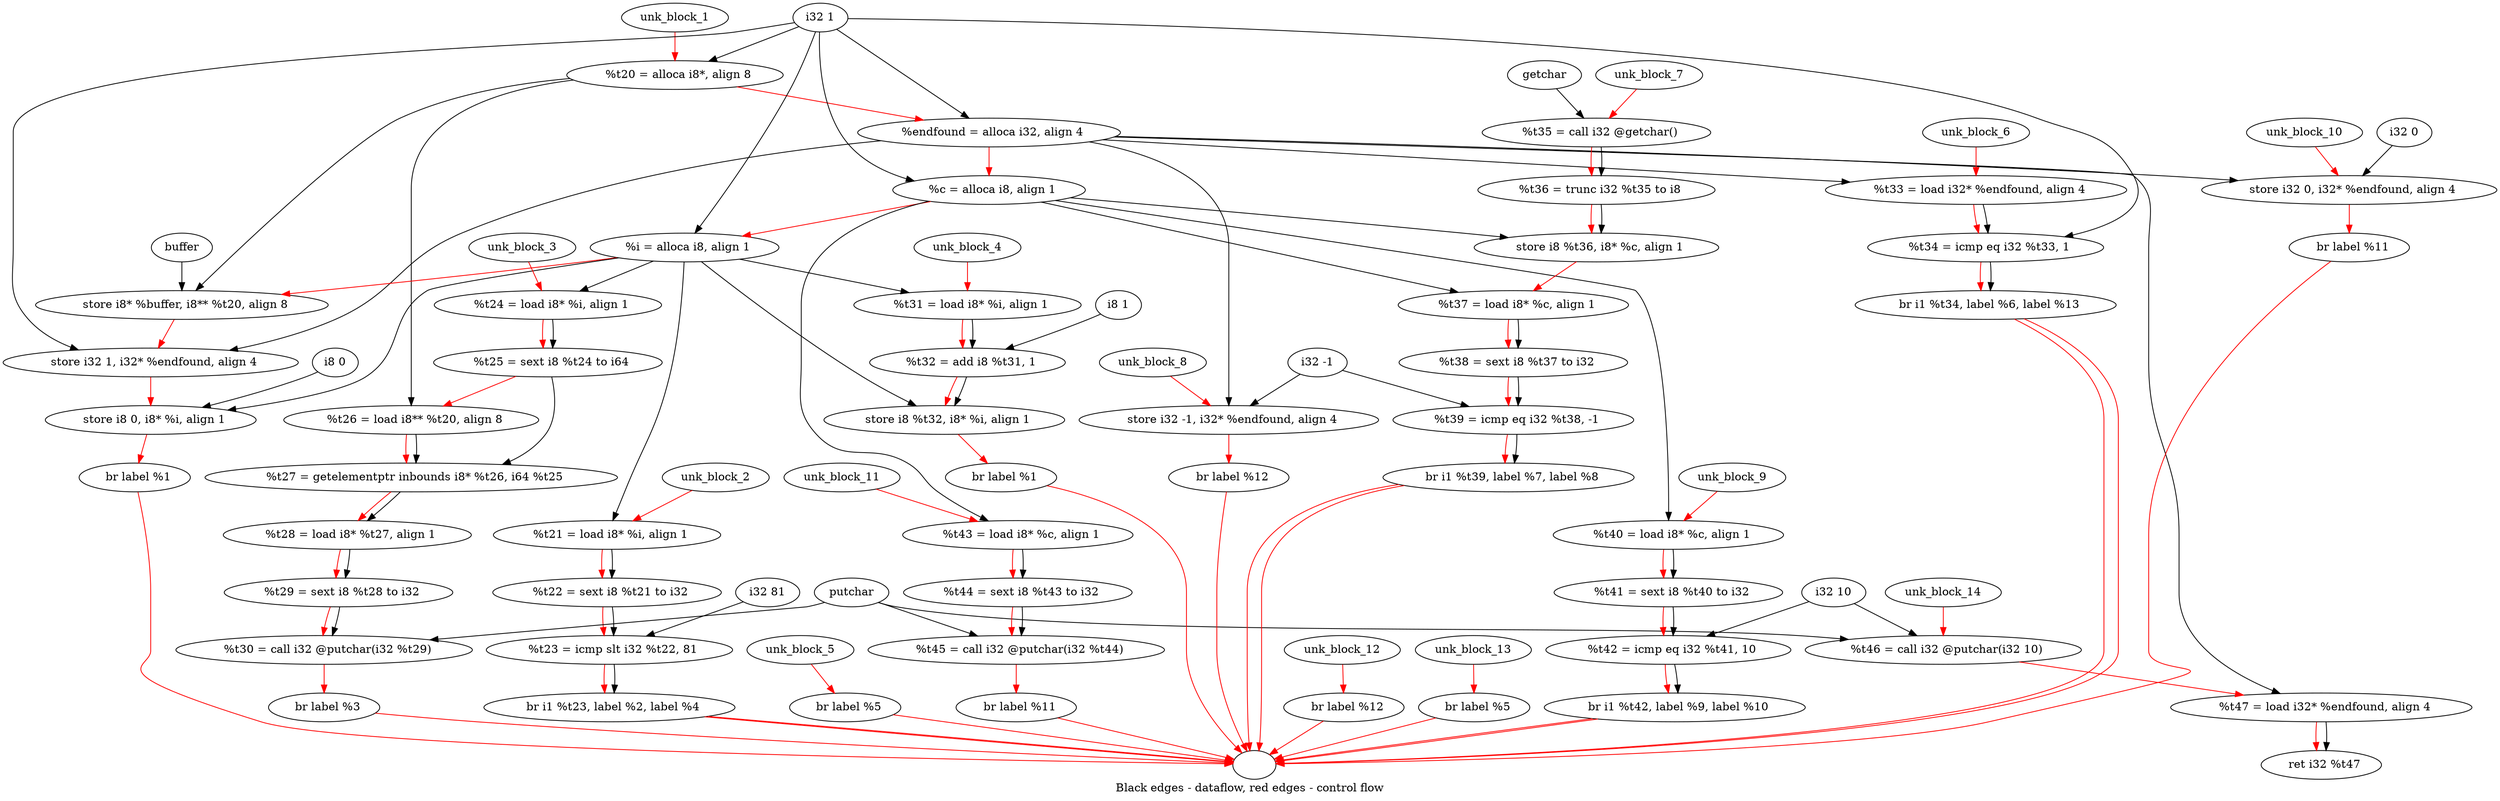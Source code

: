 digraph G {
compound=true
label="Black edges - dataflow, red edges - control flow"
"t20" [label="  %t20 = alloca i8*, align 8"]
"endfound" [label="  %endfound = alloca i32, align 4"]
"c" [label="  %c = alloca i8, align 1"]
"i" [label="  %i = alloca i8, align 1"]
"_1" [label="  store i8* %buffer, i8** %t20, align 8"]
"_2" [label="  store i32 1, i32* %endfound, align 4"]
"_3" [label="  store i8 0, i8* %i, align 1"]
"_4" [label="  br label %1"]
"unk_block_1" -> "t20"[color=red]
"i32 1" -> "t20"
"t20" -> "endfound"[color=red weight=2]
"i32 1" -> "endfound"
"endfound" -> "c"[color=red weight=2]
"i32 1" -> "c"
"c" -> "i"[color=red weight=2]
"i32 1" -> "i"
"i" -> "_1"[color=red weight=2]
"buffer" -> "_1"
"t20" -> "_1"
"_1" -> "_2"[color=red weight=2]
"i32 1" -> "_2"
"endfound" -> "_2"
"_2" -> "_3"[color=red weight=2]
"i8 0" -> "_3"
"i" -> "_3"
"_3" -> "_4"[color=red weight=2]
"_4" -> ""[color=red]

"t21" [label="  %t21 = load i8* %i, align 1"]
"t22" [label="  %t22 = sext i8 %t21 to i32"]
"t23" [label="  %t23 = icmp slt i32 %t22, 81"]
"_5" [label="  br i1 %t23, label %2, label %4"]
"unk_block_2" -> "t21"[color=red]
"i" -> "t21"
"t21" -> "t22"[color=red weight=2]
"t21" -> "t22"
"t22" -> "t23"[color=red weight=2]
"t22" -> "t23"
"i32 81" -> "t23"
"t23" -> "_5"[color=red weight=2]
"t23" -> "_5"
"_5" -> ""[color=red]
"_5" -> ""[color=red]

"t24" [label="  %t24 = load i8* %i, align 1"]
"t25" [label="  %t25 = sext i8 %t24 to i64"]
"t26" [label="  %t26 = load i8** %t20, align 8"]
"t27" [label="  %t27 = getelementptr inbounds i8* %t26, i64 %t25"]
"t28" [label="  %t28 = load i8* %t27, align 1"]
"t29" [label="  %t29 = sext i8 %t28 to i32"]
"t30" [label="  %t30 = call i32 @putchar(i32 %t29)"]
"_6" [label="  br label %3"]
"unk_block_3" -> "t24"[color=red]
"i" -> "t24"
"t24" -> "t25"[color=red weight=2]
"t24" -> "t25"
"t25" -> "t26"[color=red weight=2]
"t20" -> "t26"
"t26" -> "t27"[color=red weight=2]
"t26" -> "t27"
"t25" -> "t27"
"t27" -> "t28"[color=red weight=2]
"t27" -> "t28"
"t28" -> "t29"[color=red weight=2]
"t28" -> "t29"
"t29" -> "t30"[color=red weight=2]
"t29" -> "t30"
"putchar" -> "t30"
"t30" -> "_6"[color=red weight=2]
"_6" -> ""[color=red]

"t31" [label="  %t31 = load i8* %i, align 1"]
"t32" [label="  %t32 = add i8 %t31, 1"]
"_7" [label="  store i8 %t32, i8* %i, align 1"]
"_8" [label="  br label %1"]
"unk_block_4" -> "t31"[color=red]
"i" -> "t31"
"t31" -> "t32"[color=red weight=2]
"t31" -> "t32"
"i8 1" -> "t32"
"t32" -> "_7"[color=red weight=2]
"t32" -> "_7"
"i" -> "_7"
"_7" -> "_8"[color=red weight=2]
"_8" -> ""[color=red]

"_9" [label="  br label %5"]
"unk_block_5" -> "_9"[color=red]
"_9" -> ""[color=red]

"t33" [label="  %t33 = load i32* %endfound, align 4"]
"t34" [label="  %t34 = icmp eq i32 %t33, 1"]
"_10" [label="  br i1 %t34, label %6, label %13"]
"unk_block_6" -> "t33"[color=red]
"endfound" -> "t33"
"t33" -> "t34"[color=red weight=2]
"t33" -> "t34"
"i32 1" -> "t34"
"t34" -> "_10"[color=red weight=2]
"t34" -> "_10"
"_10" -> ""[color=red]
"_10" -> ""[color=red]

"t35" [label="  %t35 = call i32 @getchar()"]
"t36" [label="  %t36 = trunc i32 %t35 to i8"]
"_11" [label="  store i8 %t36, i8* %c, align 1"]
"t37" [label="  %t37 = load i8* %c, align 1"]
"t38" [label="  %t38 = sext i8 %t37 to i32"]
"t39" [label="  %t39 = icmp eq i32 %t38, -1"]
"_12" [label="  br i1 %t39, label %7, label %8"]
"unk_block_7" -> "t35"[color=red]
"getchar" -> "t35"
"t35" -> "t36"[color=red weight=2]
"t35" -> "t36"
"t36" -> "_11"[color=red weight=2]
"t36" -> "_11"
"c" -> "_11"
"_11" -> "t37"[color=red weight=2]
"c" -> "t37"
"t37" -> "t38"[color=red weight=2]
"t37" -> "t38"
"t38" -> "t39"[color=red weight=2]
"t38" -> "t39"
"i32 -1" -> "t39"
"t39" -> "_12"[color=red weight=2]
"t39" -> "_12"
"_12" -> ""[color=red]
"_12" -> ""[color=red]

"_13" [label="  store i32 -1, i32* %endfound, align 4"]
"_14" [label="  br label %12"]
"unk_block_8" -> "_13"[color=red]
"i32 -1" -> "_13"
"endfound" -> "_13"
"_13" -> "_14"[color=red weight=2]
"_14" -> ""[color=red]

"t40" [label="  %t40 = load i8* %c, align 1"]
"t41" [label="  %t41 = sext i8 %t40 to i32"]
"t42" [label="  %t42 = icmp eq i32 %t41, 10"]
"_15" [label="  br i1 %t42, label %9, label %10"]
"unk_block_9" -> "t40"[color=red]
"c" -> "t40"
"t40" -> "t41"[color=red weight=2]
"t40" -> "t41"
"t41" -> "t42"[color=red weight=2]
"t41" -> "t42"
"i32 10" -> "t42"
"t42" -> "_15"[color=red weight=2]
"t42" -> "_15"
"_15" -> ""[color=red]
"_15" -> ""[color=red]

"_16" [label="  store i32 0, i32* %endfound, align 4"]
"_17" [label="  br label %11"]
"unk_block_10" -> "_16"[color=red]
"i32 0" -> "_16"
"endfound" -> "_16"
"_16" -> "_17"[color=red weight=2]
"_17" -> ""[color=red]

"t43" [label="  %t43 = load i8* %c, align 1"]
"t44" [label="  %t44 = sext i8 %t43 to i32"]
"t45" [label="  %t45 = call i32 @putchar(i32 %t44)"]
"_18" [label="  br label %11"]
"unk_block_11" -> "t43"[color=red]
"c" -> "t43"
"t43" -> "t44"[color=red weight=2]
"t43" -> "t44"
"t44" -> "t45"[color=red weight=2]
"t44" -> "t45"
"putchar" -> "t45"
"t45" -> "_18"[color=red weight=2]
"_18" -> ""[color=red]

"_19" [label="  br label %12"]
"unk_block_12" -> "_19"[color=red]
"_19" -> ""[color=red]

"_20" [label="  br label %5"]
"unk_block_13" -> "_20"[color=red]
"_20" -> ""[color=red]

"t46" [label="  %t46 = call i32 @putchar(i32 10)"]
"t47" [label="  %t47 = load i32* %endfound, align 4"]
"_21" [label="  ret i32 %t47"]
"unk_block_14" -> "t46"[color=red]
"i32 10" -> "t46"
"putchar" -> "t46"
"t46" -> "t47"[color=red weight=2]
"endfound" -> "t47"
"t47" -> "_21"[color=red weight=2]
"t47" -> "_21"

}
